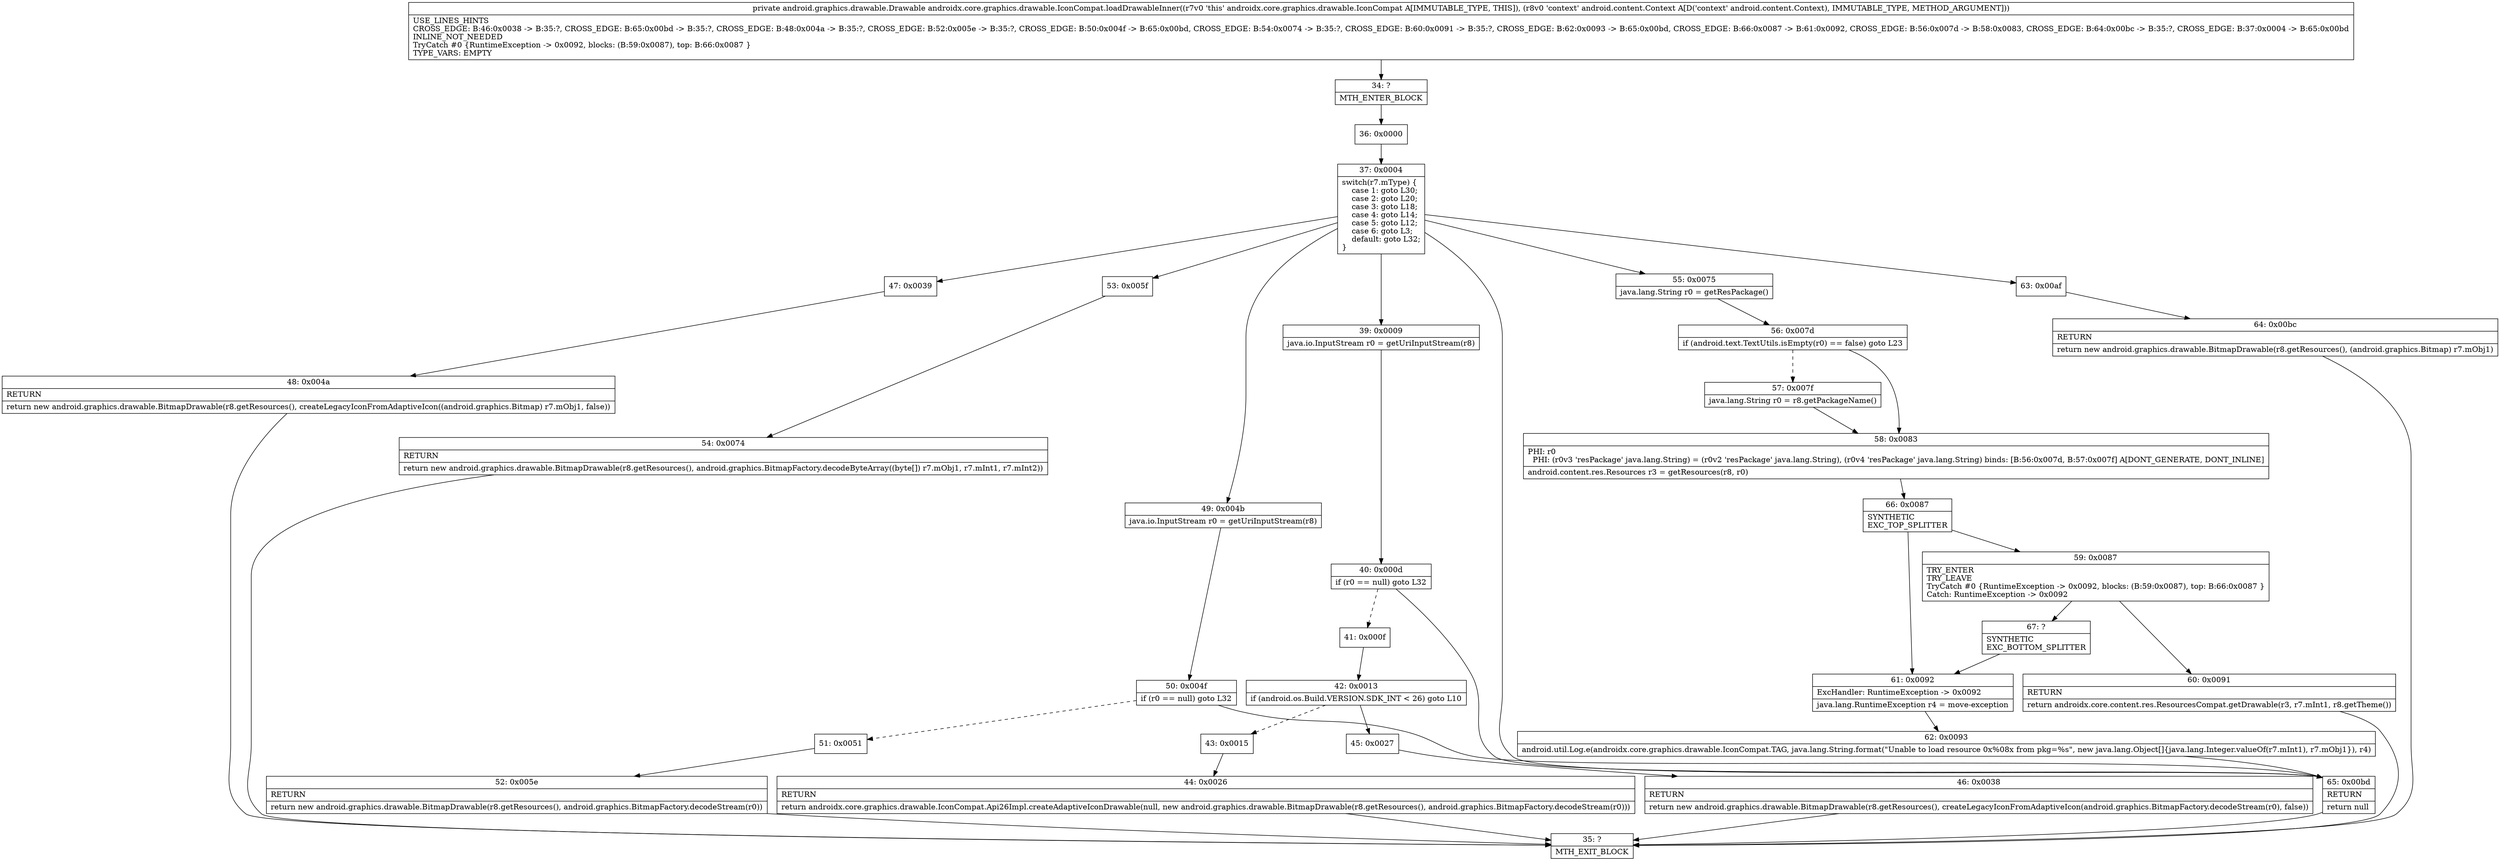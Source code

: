 digraph "CFG forandroidx.core.graphics.drawable.IconCompat.loadDrawableInner(Landroid\/content\/Context;)Landroid\/graphics\/drawable\/Drawable;" {
Node_34 [shape=record,label="{34\:\ ?|MTH_ENTER_BLOCK\l}"];
Node_36 [shape=record,label="{36\:\ 0x0000}"];
Node_37 [shape=record,label="{37\:\ 0x0004|switch(r7.mType) \{\l    case 1: goto L30;\l    case 2: goto L20;\l    case 3: goto L18;\l    case 4: goto L14;\l    case 5: goto L12;\l    case 6: goto L3;\l    default: goto L32;\l\}\l}"];
Node_39 [shape=record,label="{39\:\ 0x0009|java.io.InputStream r0 = getUriInputStream(r8)\l}"];
Node_40 [shape=record,label="{40\:\ 0x000d|if (r0 == null) goto L32\l}"];
Node_41 [shape=record,label="{41\:\ 0x000f}"];
Node_42 [shape=record,label="{42\:\ 0x0013|if (android.os.Build.VERSION.SDK_INT \< 26) goto L10\l}"];
Node_43 [shape=record,label="{43\:\ 0x0015}"];
Node_44 [shape=record,label="{44\:\ 0x0026|RETURN\l|return androidx.core.graphics.drawable.IconCompat.Api26Impl.createAdaptiveIconDrawable(null, new android.graphics.drawable.BitmapDrawable(r8.getResources(), android.graphics.BitmapFactory.decodeStream(r0)))\l}"];
Node_35 [shape=record,label="{35\:\ ?|MTH_EXIT_BLOCK\l}"];
Node_45 [shape=record,label="{45\:\ 0x0027}"];
Node_46 [shape=record,label="{46\:\ 0x0038|RETURN\l|return new android.graphics.drawable.BitmapDrawable(r8.getResources(), createLegacyIconFromAdaptiveIcon(android.graphics.BitmapFactory.decodeStream(r0), false))\l}"];
Node_47 [shape=record,label="{47\:\ 0x0039}"];
Node_48 [shape=record,label="{48\:\ 0x004a|RETURN\l|return new android.graphics.drawable.BitmapDrawable(r8.getResources(), createLegacyIconFromAdaptiveIcon((android.graphics.Bitmap) r7.mObj1, false))\l}"];
Node_49 [shape=record,label="{49\:\ 0x004b|java.io.InputStream r0 = getUriInputStream(r8)\l}"];
Node_50 [shape=record,label="{50\:\ 0x004f|if (r0 == null) goto L32\l}"];
Node_51 [shape=record,label="{51\:\ 0x0051}"];
Node_52 [shape=record,label="{52\:\ 0x005e|RETURN\l|return new android.graphics.drawable.BitmapDrawable(r8.getResources(), android.graphics.BitmapFactory.decodeStream(r0))\l}"];
Node_53 [shape=record,label="{53\:\ 0x005f}"];
Node_54 [shape=record,label="{54\:\ 0x0074|RETURN\l|return new android.graphics.drawable.BitmapDrawable(r8.getResources(), android.graphics.BitmapFactory.decodeByteArray((byte[]) r7.mObj1, r7.mInt1, r7.mInt2))\l}"];
Node_55 [shape=record,label="{55\:\ 0x0075|java.lang.String r0 = getResPackage()\l}"];
Node_56 [shape=record,label="{56\:\ 0x007d|if (android.text.TextUtils.isEmpty(r0) == false) goto L23\l}"];
Node_57 [shape=record,label="{57\:\ 0x007f|java.lang.String r0 = r8.getPackageName()\l}"];
Node_58 [shape=record,label="{58\:\ 0x0083|PHI: r0 \l  PHI: (r0v3 'resPackage' java.lang.String) = (r0v2 'resPackage' java.lang.String), (r0v4 'resPackage' java.lang.String) binds: [B:56:0x007d, B:57:0x007f] A[DONT_GENERATE, DONT_INLINE]\l|android.content.res.Resources r3 = getResources(r8, r0)\l}"];
Node_66 [shape=record,label="{66\:\ 0x0087|SYNTHETIC\lEXC_TOP_SPLITTER\l}"];
Node_59 [shape=record,label="{59\:\ 0x0087|TRY_ENTER\lTRY_LEAVE\lTryCatch #0 \{RuntimeException \-\> 0x0092, blocks: (B:59:0x0087), top: B:66:0x0087 \}\lCatch: RuntimeException \-\> 0x0092\l}"];
Node_60 [shape=record,label="{60\:\ 0x0091|RETURN\l|return androidx.core.content.res.ResourcesCompat.getDrawable(r3, r7.mInt1, r8.getTheme())\l}"];
Node_67 [shape=record,label="{67\:\ ?|SYNTHETIC\lEXC_BOTTOM_SPLITTER\l}"];
Node_61 [shape=record,label="{61\:\ 0x0092|ExcHandler: RuntimeException \-\> 0x0092\l|java.lang.RuntimeException r4 = move\-exception\l}"];
Node_62 [shape=record,label="{62\:\ 0x0093|android.util.Log.e(androidx.core.graphics.drawable.IconCompat.TAG, java.lang.String.format(\"Unable to load resource 0x%08x from pkg=%s\", new java.lang.Object[]\{java.lang.Integer.valueOf(r7.mInt1), r7.mObj1\}), r4)\l}"];
Node_63 [shape=record,label="{63\:\ 0x00af}"];
Node_64 [shape=record,label="{64\:\ 0x00bc|RETURN\l|return new android.graphics.drawable.BitmapDrawable(r8.getResources(), (android.graphics.Bitmap) r7.mObj1)\l}"];
Node_65 [shape=record,label="{65\:\ 0x00bd|RETURN\l|return null\l}"];
MethodNode[shape=record,label="{private android.graphics.drawable.Drawable androidx.core.graphics.drawable.IconCompat.loadDrawableInner((r7v0 'this' androidx.core.graphics.drawable.IconCompat A[IMMUTABLE_TYPE, THIS]), (r8v0 'context' android.content.Context A[D('context' android.content.Context), IMMUTABLE_TYPE, METHOD_ARGUMENT]))  | USE_LINES_HINTS\lCROSS_EDGE: B:46:0x0038 \-\> B:35:?, CROSS_EDGE: B:65:0x00bd \-\> B:35:?, CROSS_EDGE: B:48:0x004a \-\> B:35:?, CROSS_EDGE: B:52:0x005e \-\> B:35:?, CROSS_EDGE: B:50:0x004f \-\> B:65:0x00bd, CROSS_EDGE: B:54:0x0074 \-\> B:35:?, CROSS_EDGE: B:60:0x0091 \-\> B:35:?, CROSS_EDGE: B:62:0x0093 \-\> B:65:0x00bd, CROSS_EDGE: B:66:0x0087 \-\> B:61:0x0092, CROSS_EDGE: B:56:0x007d \-\> B:58:0x0083, CROSS_EDGE: B:64:0x00bc \-\> B:35:?, CROSS_EDGE: B:37:0x0004 \-\> B:65:0x00bd\lINLINE_NOT_NEEDED\lTryCatch #0 \{RuntimeException \-\> 0x0092, blocks: (B:59:0x0087), top: B:66:0x0087 \}\lTYPE_VARS: EMPTY\l}"];
MethodNode -> Node_34;Node_34 -> Node_36;
Node_36 -> Node_37;
Node_37 -> Node_39;
Node_37 -> Node_47;
Node_37 -> Node_49;
Node_37 -> Node_53;
Node_37 -> Node_55;
Node_37 -> Node_63;
Node_37 -> Node_65;
Node_39 -> Node_40;
Node_40 -> Node_41[style=dashed];
Node_40 -> Node_65;
Node_41 -> Node_42;
Node_42 -> Node_43[style=dashed];
Node_42 -> Node_45;
Node_43 -> Node_44;
Node_44 -> Node_35;
Node_45 -> Node_46;
Node_46 -> Node_35;
Node_47 -> Node_48;
Node_48 -> Node_35;
Node_49 -> Node_50;
Node_50 -> Node_51[style=dashed];
Node_50 -> Node_65;
Node_51 -> Node_52;
Node_52 -> Node_35;
Node_53 -> Node_54;
Node_54 -> Node_35;
Node_55 -> Node_56;
Node_56 -> Node_57[style=dashed];
Node_56 -> Node_58;
Node_57 -> Node_58;
Node_58 -> Node_66;
Node_66 -> Node_59;
Node_66 -> Node_61;
Node_59 -> Node_60;
Node_59 -> Node_67;
Node_60 -> Node_35;
Node_67 -> Node_61;
Node_61 -> Node_62;
Node_62 -> Node_65;
Node_63 -> Node_64;
Node_64 -> Node_35;
Node_65 -> Node_35;
}

